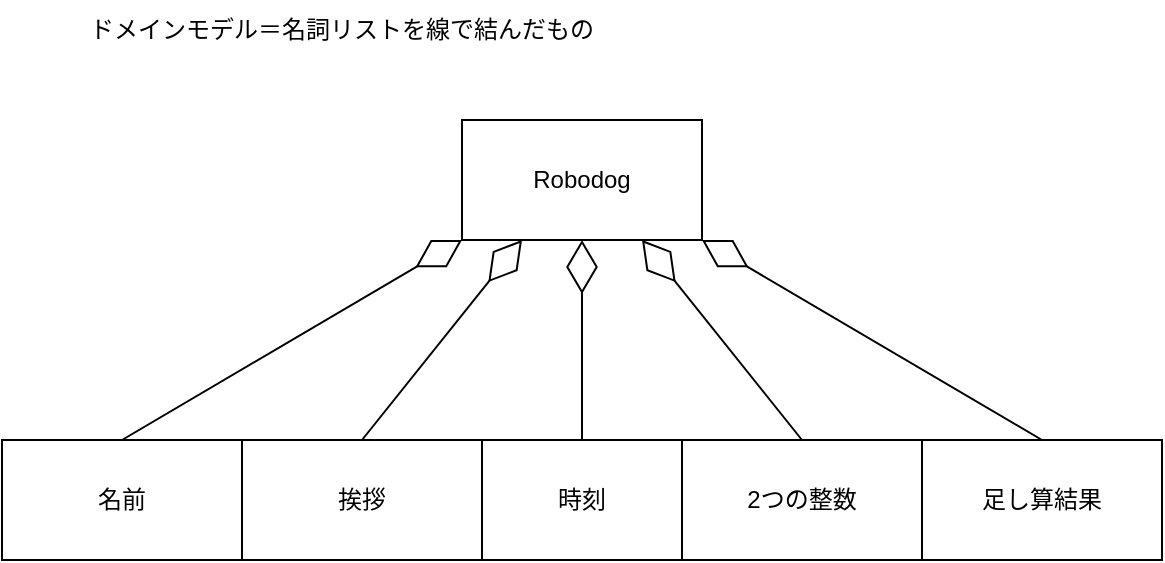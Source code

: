 <mxfile version="28.2.1">
  <diagram id="71_69isQliRi3J57htnZ" name="ページ1">
    <mxGraphModel dx="1017" dy="460" grid="1" gridSize="10" guides="1" tooltips="1" connect="1" arrows="1" fold="1" page="1" pageScale="1" pageWidth="827" pageHeight="1169" math="0" shadow="0">
      <root>
        <mxCell id="0" />
        <mxCell id="1" parent="0" />
        <mxCell id="dQSikXlxXuIgr4A609Zf-2" value="Robodog" style="rounded=0;whiteSpace=wrap;html=1;" vertex="1" parent="1">
          <mxGeometry x="270" y="60" width="120" height="60" as="geometry" />
        </mxCell>
        <mxCell id="dQSikXlxXuIgr4A609Zf-3" value="名前" style="rounded=0;whiteSpace=wrap;html=1;" vertex="1" parent="1">
          <mxGeometry x="40" y="220" width="120" height="60" as="geometry" />
        </mxCell>
        <mxCell id="dQSikXlxXuIgr4A609Zf-4" value="" style="endArrow=diamondThin;endFill=0;endSize=24;html=1;rounded=0;entryX=0;entryY=1;entryDx=0;entryDy=0;exitX=0.5;exitY=0;exitDx=0;exitDy=0;" edge="1" parent="1" source="dQSikXlxXuIgr4A609Zf-3" target="dQSikXlxXuIgr4A609Zf-2">
          <mxGeometry width="160" relative="1" as="geometry">
            <mxPoint x="200" y="240" as="sourcePoint" />
            <mxPoint x="190" y="310" as="targetPoint" />
          </mxGeometry>
        </mxCell>
        <mxCell id="dQSikXlxXuIgr4A609Zf-9" value="時刻" style="rounded=0;whiteSpace=wrap;html=1;" vertex="1" parent="1">
          <mxGeometry x="270" y="220" width="120" height="60" as="geometry" />
        </mxCell>
        <mxCell id="dQSikXlxXuIgr4A609Zf-10" value="" style="endArrow=diamondThin;endFill=0;endSize=24;html=1;rounded=0;exitX=0.5;exitY=0;exitDx=0;exitDy=0;entryX=0.5;entryY=1;entryDx=0;entryDy=0;" edge="1" source="dQSikXlxXuIgr4A609Zf-9" parent="1" target="dQSikXlxXuIgr4A609Zf-2">
          <mxGeometry width="160" relative="1" as="geometry">
            <mxPoint x="340" y="240" as="sourcePoint" />
            <mxPoint x="250" y="160" as="targetPoint" />
          </mxGeometry>
        </mxCell>
        <mxCell id="dQSikXlxXuIgr4A609Zf-11" value="挨拶" style="rounded=0;whiteSpace=wrap;html=1;" vertex="1" parent="1">
          <mxGeometry x="160" y="220" width="120" height="60" as="geometry" />
        </mxCell>
        <mxCell id="dQSikXlxXuIgr4A609Zf-12" value="" style="endArrow=diamondThin;endFill=0;endSize=24;html=1;rounded=0;entryX=0.25;entryY=1;entryDx=0;entryDy=0;exitX=0.5;exitY=0;exitDx=0;exitDy=0;" edge="1" source="dQSikXlxXuIgr4A609Zf-11" parent="1" target="dQSikXlxXuIgr4A609Zf-2">
          <mxGeometry width="160" relative="1" as="geometry">
            <mxPoint x="490" y="240" as="sourcePoint" />
            <mxPoint x="460" y="140" as="targetPoint" />
          </mxGeometry>
        </mxCell>
        <mxCell id="dQSikXlxXuIgr4A609Zf-13" value="2つの整数" style="rounded=0;whiteSpace=wrap;html=1;" vertex="1" parent="1">
          <mxGeometry x="380" y="220" width="120" height="60" as="geometry" />
        </mxCell>
        <mxCell id="dQSikXlxXuIgr4A609Zf-14" value="" style="endArrow=diamondThin;endFill=0;endSize=24;html=1;rounded=0;entryX=0.75;entryY=1;entryDx=0;entryDy=0;exitX=0.5;exitY=0;exitDx=0;exitDy=0;" edge="1" source="dQSikXlxXuIgr4A609Zf-13" parent="1" target="dQSikXlxXuIgr4A609Zf-2">
          <mxGeometry width="160" relative="1" as="geometry">
            <mxPoint x="420" y="380" as="sourcePoint" />
            <mxPoint x="390" y="280" as="targetPoint" />
          </mxGeometry>
        </mxCell>
        <mxCell id="dQSikXlxXuIgr4A609Zf-15" value="足し算結果" style="rounded=0;whiteSpace=wrap;html=1;" vertex="1" parent="1">
          <mxGeometry x="500" y="220" width="120" height="60" as="geometry" />
        </mxCell>
        <mxCell id="dQSikXlxXuIgr4A609Zf-16" value="" style="endArrow=diamondThin;endFill=0;endSize=24;html=1;rounded=0;entryX=1;entryY=1;entryDx=0;entryDy=0;exitX=0.5;exitY=0;exitDx=0;exitDy=0;" edge="1" source="dQSikXlxXuIgr4A609Zf-15" parent="1" target="dQSikXlxXuIgr4A609Zf-2">
          <mxGeometry width="160" relative="1" as="geometry">
            <mxPoint x="590" y="370" as="sourcePoint" />
            <mxPoint x="560" y="270" as="targetPoint" />
          </mxGeometry>
        </mxCell>
        <mxCell id="dQSikXlxXuIgr4A609Zf-17" value="ドメインモデル＝名詞リストを線で結んだもの" style="text;html=1;align=center;verticalAlign=middle;whiteSpace=wrap;rounded=0;" vertex="1" parent="1">
          <mxGeometry x="50" width="320" height="30" as="geometry" />
        </mxCell>
      </root>
    </mxGraphModel>
  </diagram>
</mxfile>
